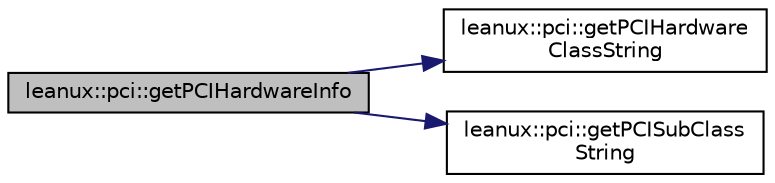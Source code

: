 digraph "leanux::pci::getPCIHardwareInfo"
{
 // LATEX_PDF_SIZE
  bgcolor="transparent";
  edge [fontname="Helvetica",fontsize="10",labelfontname="Helvetica",labelfontsize="10"];
  node [fontname="Helvetica",fontsize="10",shape=record];
  rankdir="LR";
  Node1 [label="leanux::pci::getPCIHardwareInfo",height=0.2,width=0.4,color="black", fillcolor="grey75", style="filled", fontcolor="black",tooltip="Get PCI device info based on (vendor,device) function retrieves data from /usr/share/misc/pci...."];
  Node1 -> Node2 [color="midnightblue",fontsize="10",style="solid",fontname="Helvetica"];
  Node2 [label="leanux::pci::getPCIHardware\lClassString",height=0.2,width=0.4,color="black",URL="$namespaceleanux_1_1pci.html#a757a53b4facb1212c1bf2aa90bea46a3",tooltip="Transform a PCI class code to class name."];
  Node1 -> Node3 [color="midnightblue",fontsize="10",style="solid",fontname="Helvetica"];
  Node3 [label="leanux::pci::getPCISubClass\lString",height=0.2,width=0.4,color="black",URL="$namespaceleanux_1_1pci.html#a1697f5b7863d9051b766e856eca0e6cc",tooltip="Get the PCI subclass name for a PCI class code http://wiki.osdev.org/PCI#Class_Codes."];
}
